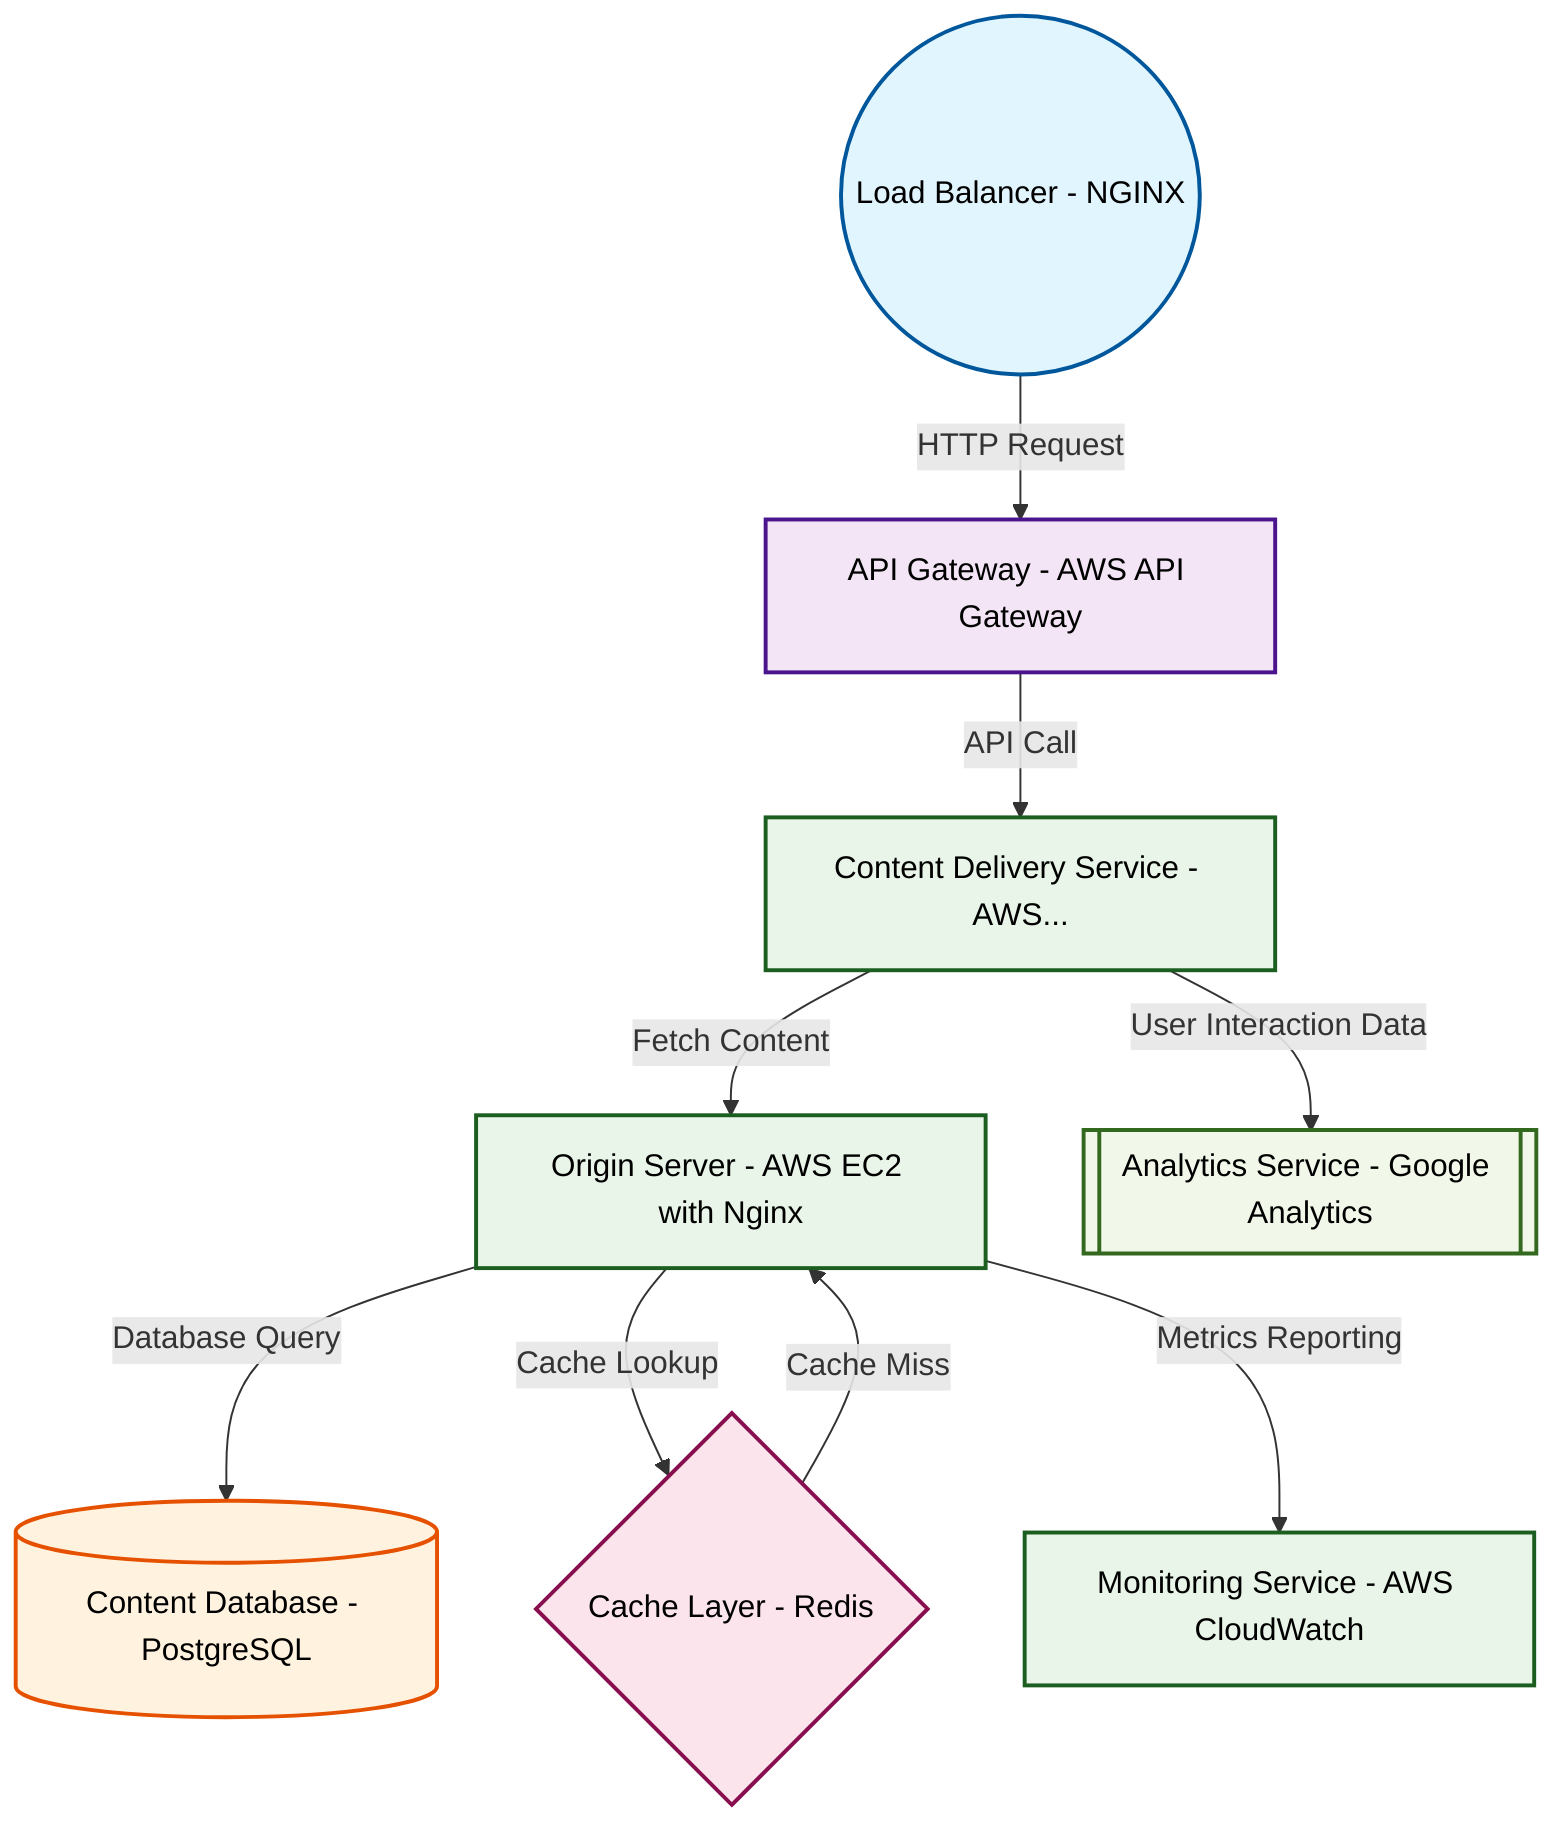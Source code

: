 graph TB

    %% Professional Software Architecture Styling
    classDef userInterface fill:#e1f5fe,stroke:#01579b,stroke-width:2px,color:#000
    classDef apiLayer fill:#f3e5f5,stroke:#4a148c,stroke-width:2px,color:#000
    classDef service fill:#e8f5e8,stroke:#1b5e20,stroke-width:2px,color:#000
    classDef database fill:#fff3e0,stroke:#e65100,stroke-width:2px,color:#000
    classDef cache fill:#fce4ec,stroke:#880e4f,stroke-width:2px,color:#000
    classDef external fill:#f1f8e9,stroke:#33691e,stroke-width:2px,color:#000

    lb1((Load Balancer - NGINX))
    apiGateway[API Gateway - AWS API Gateway]
    cdnService[Content Delivery Service - AWS...]
    originServer[Origin Server - AWS EC2 with Nginx]
    database[(Content Database - PostgreSQL)]
    cache{Cache Layer - Redis}
    monitoring[Monitoring Service - AWS CloudWatch]
    analytics[[Analytics Service - Google Analytics]]

    lb1 -->|HTTP Request| apiGateway
    apiGateway -->|API Call| cdnService
    cdnService -->|Fetch Content| originServer
    originServer -->|Database Query| database
    originServer -->|Cache Lookup| cache
    cache -->|Cache Miss| originServer
    originServer -->|Metrics Reporting| monitoring
    cdnService -->|User Interaction Data| analytics

    class lb1 userInterface
    class apiGateway apiLayer
    class cdnService service
    class originServer service
    class database database
    class cache cache
    class monitoring service
    class analytics external